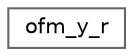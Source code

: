 digraph "Graphical Class Hierarchy"
{
 // LATEX_PDF_SIZE
  bgcolor="transparent";
  edge [fontname=Helvetica,fontsize=10,labelfontname=Helvetica,labelfontsize=10];
  node [fontname=Helvetica,fontsize=10,shape=box,height=0.2,width=0.4];
  rankdir="LR";
  Node0 [id="Node000000",label="ofm_y_r",height=0.2,width=0.4,color="grey40", fillcolor="white", style="filled",URL="$structofm__y__r.html",tooltip=" "];
}
